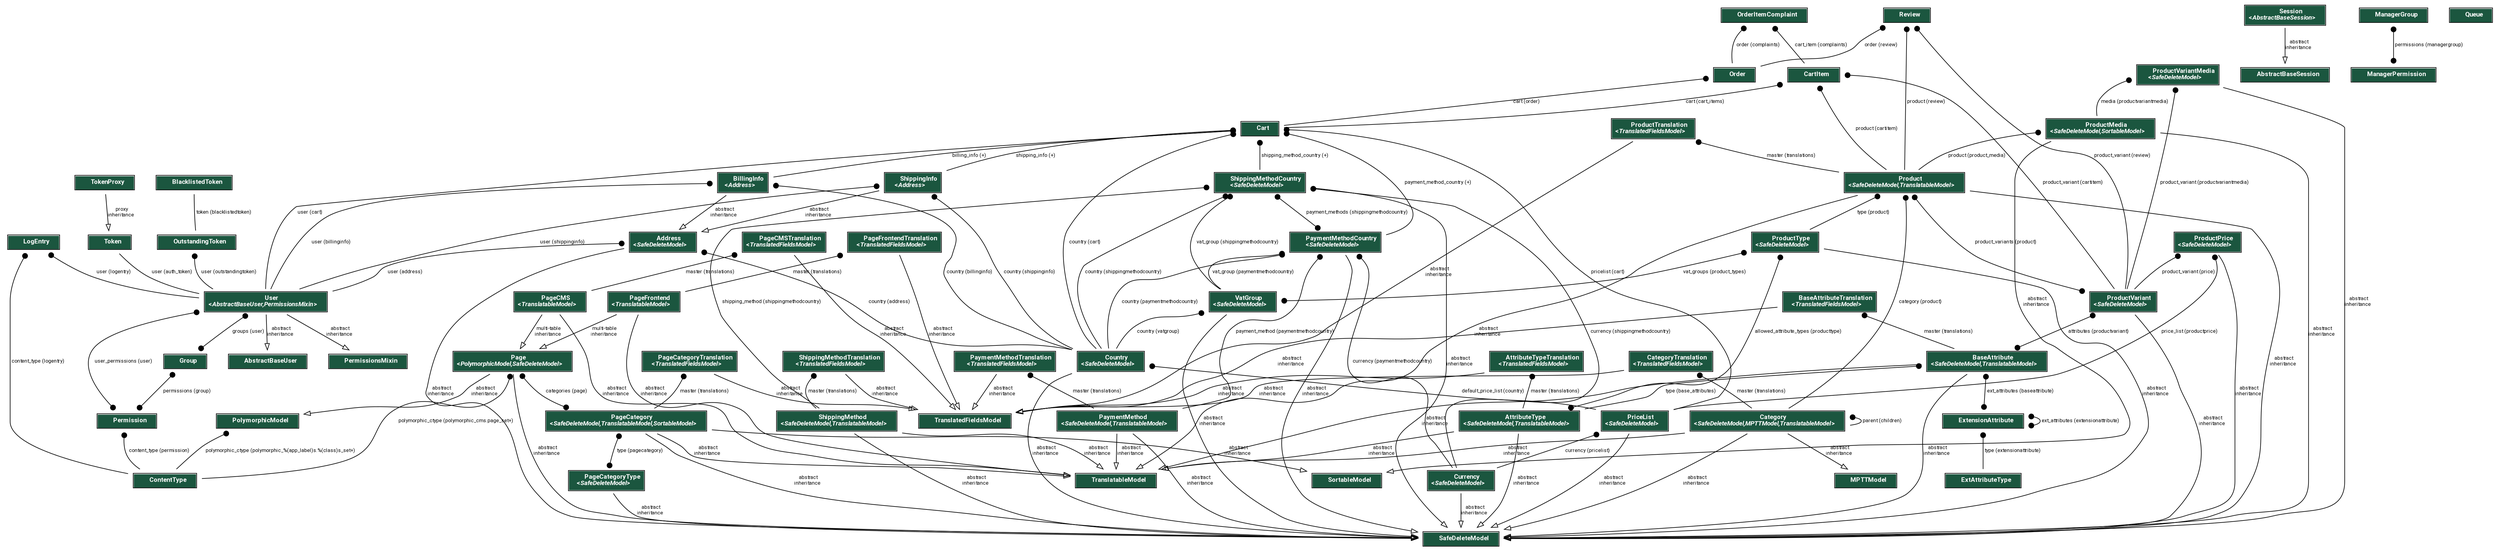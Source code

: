 digraph model_graph {
  // Dotfile by Django-Extensions graph_models
  // Created: 2023-07-15 16:05
  // Cli Options: -a -d -

  fontname = "Roboto"
  fontsize = 8
  splines  = true
  rankdir = "TB"

  node [
    fontname = "Roboto"
    fontsize = 8
    shape = "plaintext"
  ]

  edge [
    fontname = "Roboto"
    fontsize = 8
  ]

  // Labels


  django_contrib_admin_models_LogEntry [label=<
    <TABLE BGCOLOR="white" BORDER="1" CELLBORDER="0" CELLSPACING="0">
    <TR><TD COLSPAN="2" CELLPADDING="5" ALIGN="CENTER" BGCOLOR="#1b563f">
    <FONT FACE="Roboto" COLOR="white" POINT-SIZE="10"><B>
    LogEntry
    </B></FONT></TD></TR>
  
    </TABLE>
    >]




  django_contrib_auth_models_Permission [label=<
    <TABLE BGCOLOR="white" BORDER="1" CELLBORDER="0" CELLSPACING="0">
    <TR><TD COLSPAN="2" CELLPADDING="5" ALIGN="CENTER" BGCOLOR="#1b563f">
    <FONT FACE="Roboto" COLOR="white" POINT-SIZE="10"><B>
    Permission
    </B></FONT></TD></TR>
  
    </TABLE>
    >]

  django_contrib_auth_models_Group [label=<
    <TABLE BGCOLOR="white" BORDER="1" CELLBORDER="0" CELLSPACING="0">
    <TR><TD COLSPAN="2" CELLPADDING="5" ALIGN="CENTER" BGCOLOR="#1b563f">
    <FONT FACE="Roboto" COLOR="white" POINT-SIZE="10"><B>
    Group
    </B></FONT></TD></TR>
  
    </TABLE>
    >]




  django_contrib_contenttypes_models_ContentType [label=<
    <TABLE BGCOLOR="white" BORDER="1" CELLBORDER="0" CELLSPACING="0">
    <TR><TD COLSPAN="2" CELLPADDING="5" ALIGN="CENTER" BGCOLOR="#1b563f">
    <FONT FACE="Roboto" COLOR="white" POINT-SIZE="10"><B>
    ContentType
    </B></FONT></TD></TR>
  
    </TABLE>
    >]




  django_contrib_sessions_base_session_AbstractBaseSession [label=<
    <TABLE BGCOLOR="white" BORDER="1" CELLBORDER="0" CELLSPACING="0">
    <TR><TD COLSPAN="2" CELLPADDING="5" ALIGN="CENTER" BGCOLOR="#1b563f">
    <FONT FACE="Roboto" COLOR="white" POINT-SIZE="10"><B>
    AbstractBaseSession
    </B></FONT></TD></TR>
  
    </TABLE>
    >]

  django_contrib_sessions_models_Session [label=<
    <TABLE BGCOLOR="white" BORDER="1" CELLBORDER="0" CELLSPACING="0">
    <TR><TD COLSPAN="2" CELLPADDING="5" ALIGN="CENTER" BGCOLOR="#1b563f">
    <FONT FACE="Roboto" COLOR="white" POINT-SIZE="10"><B>
    Session<BR/>&lt;<FONT FACE="Roboto"><I>AbstractBaseSession</I></FONT>&gt;
    </B></FONT></TD></TR>
  
    </TABLE>
    >]




  parler_models_TranslatableModel [label=<
    <TABLE BGCOLOR="white" BORDER="1" CELLBORDER="0" CELLSPACING="0">
    <TR><TD COLSPAN="2" CELLPADDING="5" ALIGN="CENTER" BGCOLOR="#1b563f">
    <FONT FACE="Roboto" COLOR="white" POINT-SIZE="10"><B>
    TranslatableModel
    </B></FONT></TD></TR>
  
    </TABLE>
    >]

  core_safe_delete_SafeDeleteModel [label=<
    <TABLE BGCOLOR="white" BORDER="1" CELLBORDER="0" CELLSPACING="0">
    <TR><TD COLSPAN="2" CELLPADDING="5" ALIGN="CENTER" BGCOLOR="#1b563f">
    <FONT FACE="Roboto" COLOR="white" POINT-SIZE="10"><B>
    SafeDeleteModel
    </B></FONT></TD></TR>
  
    </TABLE>
    >]

  core_models_SortableModel [label=<
    <TABLE BGCOLOR="white" BORDER="1" CELLBORDER="0" CELLSPACING="0">
    <TR><TD COLSPAN="2" CELLPADDING="5" ALIGN="CENTER" BGCOLOR="#1b563f">
    <FONT FACE="Roboto" COLOR="white" POINT-SIZE="10"><B>
    SortableModel
    </B></FONT></TD></TR>
  
    </TABLE>
    >]

  polymorphic_models_PolymorphicModel [label=<
    <TABLE BGCOLOR="white" BORDER="1" CELLBORDER="0" CELLSPACING="0">
    <TR><TD COLSPAN="2" CELLPADDING="5" ALIGN="CENTER" BGCOLOR="#1b563f">
    <FONT FACE="Roboto" COLOR="white" POINT-SIZE="10"><B>
    PolymorphicModel
    </B></FONT></TD></TR>
  
    </TABLE>
    >]

  parler_models_TranslatedFieldsModel [label=<
    <TABLE BGCOLOR="white" BORDER="1" CELLBORDER="0" CELLSPACING="0">
    <TR><TD COLSPAN="2" CELLPADDING="5" ALIGN="CENTER" BGCOLOR="#1b563f">
    <FONT FACE="Roboto" COLOR="white" POINT-SIZE="10"><B>
    TranslatedFieldsModel
    </B></FONT></TD></TR>
  
    </TABLE>
    >]

  cms_models_PageCategoryType [label=<
    <TABLE BGCOLOR="white" BORDER="1" CELLBORDER="0" CELLSPACING="0">
    <TR><TD COLSPAN="2" CELLPADDING="5" ALIGN="CENTER" BGCOLOR="#1b563f">
    <FONT FACE="Roboto" COLOR="white" POINT-SIZE="10"><B>
    PageCategoryType<BR/>&lt;<FONT FACE="Roboto"><I>SafeDeleteModel</I></FONT>&gt;
    </B></FONT></TD></TR>
  
    </TABLE>
    >]

  cms_models_PageCategoryTranslation [label=<
    <TABLE BGCOLOR="white" BORDER="1" CELLBORDER="0" CELLSPACING="0">
    <TR><TD COLSPAN="2" CELLPADDING="5" ALIGN="CENTER" BGCOLOR="#1b563f">
    <FONT FACE="Roboto" COLOR="white" POINT-SIZE="10"><B>
    PageCategoryTranslation<BR/>&lt;<FONT FACE="Roboto"><I>TranslatedFieldsModel</I></FONT>&gt;
    </B></FONT></TD></TR>
  
    </TABLE>
    >]

  cms_models_PageCategory [label=<
    <TABLE BGCOLOR="white" BORDER="1" CELLBORDER="0" CELLSPACING="0">
    <TR><TD COLSPAN="2" CELLPADDING="5" ALIGN="CENTER" BGCOLOR="#1b563f">
    <FONT FACE="Roboto" COLOR="white" POINT-SIZE="10"><B>
    PageCategory<BR/>&lt;<FONT FACE="Roboto"><I>SafeDeleteModel,TranslatableModel,SortableModel</I></FONT>&gt;
    </B></FONT></TD></TR>
  
    </TABLE>
    >]

  cms_models_Page [label=<
    <TABLE BGCOLOR="white" BORDER="1" CELLBORDER="0" CELLSPACING="0">
    <TR><TD COLSPAN="2" CELLPADDING="5" ALIGN="CENTER" BGCOLOR="#1b563f">
    <FONT FACE="Roboto" COLOR="white" POINT-SIZE="10"><B>
    Page<BR/>&lt;<FONT FACE="Roboto"><I>PolymorphicModel,SafeDeleteModel</I></FONT>&gt;
    </B></FONT></TD></TR>
  
    </TABLE>
    >]

  cms_models_PageCMSTranslation [label=<
    <TABLE BGCOLOR="white" BORDER="1" CELLBORDER="0" CELLSPACING="0">
    <TR><TD COLSPAN="2" CELLPADDING="5" ALIGN="CENTER" BGCOLOR="#1b563f">
    <FONT FACE="Roboto" COLOR="white" POINT-SIZE="10"><B>
    PageCMSTranslation<BR/>&lt;<FONT FACE="Roboto"><I>TranslatedFieldsModel</I></FONT>&gt;
    </B></FONT></TD></TR>
  
    </TABLE>
    >]

  cms_models_PageCMS [label=<
    <TABLE BGCOLOR="white" BORDER="1" CELLBORDER="0" CELLSPACING="0">
    <TR><TD COLSPAN="2" CELLPADDING="5" ALIGN="CENTER" BGCOLOR="#1b563f">
    <FONT FACE="Roboto" COLOR="white" POINT-SIZE="10"><B>
    PageCMS<BR/>&lt;<FONT FACE="Roboto"><I>TranslatableModel</I></FONT>&gt;
    </B></FONT></TD></TR>
  
    </TABLE>
    >]

  cms_models_PageFrontendTranslation [label=<
    <TABLE BGCOLOR="white" BORDER="1" CELLBORDER="0" CELLSPACING="0">
    <TR><TD COLSPAN="2" CELLPADDING="5" ALIGN="CENTER" BGCOLOR="#1b563f">
    <FONT FACE="Roboto" COLOR="white" POINT-SIZE="10"><B>
    PageFrontendTranslation<BR/>&lt;<FONT FACE="Roboto"><I>TranslatedFieldsModel</I></FONT>&gt;
    </B></FONT></TD></TR>
  
    </TABLE>
    >]

  cms_models_PageFrontend [label=<
    <TABLE BGCOLOR="white" BORDER="1" CELLBORDER="0" CELLSPACING="0">
    <TR><TD COLSPAN="2" CELLPADDING="5" ALIGN="CENTER" BGCOLOR="#1b563f">
    <FONT FACE="Roboto" COLOR="white" POINT-SIZE="10"><B>
    PageFrontend<BR/>&lt;<FONT FACE="Roboto"><I>TranslatableModel</I></FONT>&gt;
    </B></FONT></TD></TR>
  
    </TABLE>
    >]




  parler_models_TranslatableModel [label=<
    <TABLE BGCOLOR="white" BORDER="1" CELLBORDER="0" CELLSPACING="0">
    <TR><TD COLSPAN="2" CELLPADDING="5" ALIGN="CENTER" BGCOLOR="#1b563f">
    <FONT FACE="Roboto" COLOR="white" POINT-SIZE="10"><B>
    TranslatableModel
    </B></FONT></TD></TR>
  
    </TABLE>
    >]

  parler_models_TranslatedFieldsModel [label=<
    <TABLE BGCOLOR="white" BORDER="1" CELLBORDER="0" CELLSPACING="0">
    <TR><TD COLSPAN="2" CELLPADDING="5" ALIGN="CENTER" BGCOLOR="#1b563f">
    <FONT FACE="Roboto" COLOR="white" POINT-SIZE="10"><B>
    TranslatedFieldsModel
    </B></FONT></TD></TR>
  
    </TABLE>
    >]

  core_safe_delete_SafeDeleteModel [label=<
    <TABLE BGCOLOR="white" BORDER="1" CELLBORDER="0" CELLSPACING="0">
    <TR><TD COLSPAN="2" CELLPADDING="5" ALIGN="CENTER" BGCOLOR="#1b563f">
    <FONT FACE="Roboto" COLOR="white" POINT-SIZE="10"><B>
    SafeDeleteModel
    </B></FONT></TD></TR>
  
    </TABLE>
    >]

  cart_models_ShippingMethodTranslation [label=<
    <TABLE BGCOLOR="white" BORDER="1" CELLBORDER="0" CELLSPACING="0">
    <TR><TD COLSPAN="2" CELLPADDING="5" ALIGN="CENTER" BGCOLOR="#1b563f">
    <FONT FACE="Roboto" COLOR="white" POINT-SIZE="10"><B>
    ShippingMethodTranslation<BR/>&lt;<FONT FACE="Roboto"><I>TranslatedFieldsModel</I></FONT>&gt;
    </B></FONT></TD></TR>
  
    </TABLE>
    >]

  cart_models_ShippingMethod [label=<
    <TABLE BGCOLOR="white" BORDER="1" CELLBORDER="0" CELLSPACING="0">
    <TR><TD COLSPAN="2" CELLPADDING="5" ALIGN="CENTER" BGCOLOR="#1b563f">
    <FONT FACE="Roboto" COLOR="white" POINT-SIZE="10"><B>
    ShippingMethod<BR/>&lt;<FONT FACE="Roboto"><I>SafeDeleteModel,TranslatableModel</I></FONT>&gt;
    </B></FONT></TD></TR>
  
    </TABLE>
    >]

  cart_models_ShippingMethodCountry [label=<
    <TABLE BGCOLOR="white" BORDER="1" CELLBORDER="0" CELLSPACING="0">
    <TR><TD COLSPAN="2" CELLPADDING="5" ALIGN="CENTER" BGCOLOR="#1b563f">
    <FONT FACE="Roboto" COLOR="white" POINT-SIZE="10"><B>
    ShippingMethodCountry<BR/>&lt;<FONT FACE="Roboto"><I>SafeDeleteModel</I></FONT>&gt;
    </B></FONT></TD></TR>
  
    </TABLE>
    >]

  cart_models_PaymentMethodTranslation [label=<
    <TABLE BGCOLOR="white" BORDER="1" CELLBORDER="0" CELLSPACING="0">
    <TR><TD COLSPAN="2" CELLPADDING="5" ALIGN="CENTER" BGCOLOR="#1b563f">
    <FONT FACE="Roboto" COLOR="white" POINT-SIZE="10"><B>
    PaymentMethodTranslation<BR/>&lt;<FONT FACE="Roboto"><I>TranslatedFieldsModel</I></FONT>&gt;
    </B></FONT></TD></TR>
  
    </TABLE>
    >]

  cart_models_PaymentMethod [label=<
    <TABLE BGCOLOR="white" BORDER="1" CELLBORDER="0" CELLSPACING="0">
    <TR><TD COLSPAN="2" CELLPADDING="5" ALIGN="CENTER" BGCOLOR="#1b563f">
    <FONT FACE="Roboto" COLOR="white" POINT-SIZE="10"><B>
    PaymentMethod<BR/>&lt;<FONT FACE="Roboto"><I>SafeDeleteModel,TranslatableModel</I></FONT>&gt;
    </B></FONT></TD></TR>
  
    </TABLE>
    >]

  cart_models_PaymentMethodCountry [label=<
    <TABLE BGCOLOR="white" BORDER="1" CELLBORDER="0" CELLSPACING="0">
    <TR><TD COLSPAN="2" CELLPADDING="5" ALIGN="CENTER" BGCOLOR="#1b563f">
    <FONT FACE="Roboto" COLOR="white" POINT-SIZE="10"><B>
    PaymentMethodCountry<BR/>&lt;<FONT FACE="Roboto"><I>SafeDeleteModel</I></FONT>&gt;
    </B></FONT></TD></TR>
  
    </TABLE>
    >]

  cart_models_Cart [label=<
    <TABLE BGCOLOR="white" BORDER="1" CELLBORDER="0" CELLSPACING="0">
    <TR><TD COLSPAN="2" CELLPADDING="5" ALIGN="CENTER" BGCOLOR="#1b563f">
    <FONT FACE="Roboto" COLOR="white" POINT-SIZE="10"><B>
    Cart
    </B></FONT></TD></TR>
  
    </TABLE>
    >]

  cart_models_CartItem [label=<
    <TABLE BGCOLOR="white" BORDER="1" CELLBORDER="0" CELLSPACING="0">
    <TR><TD COLSPAN="2" CELLPADDING="5" ALIGN="CENTER" BGCOLOR="#1b563f">
    <FONT FACE="Roboto" COLOR="white" POINT-SIZE="10"><B>
    CartItem
    </B></FONT></TD></TR>
  
    </TABLE>
    >]




  parler_models_TranslatableModel [label=<
    <TABLE BGCOLOR="white" BORDER="1" CELLBORDER="0" CELLSPACING="0">
    <TR><TD COLSPAN="2" CELLPADDING="5" ALIGN="CENTER" BGCOLOR="#1b563f">
    <FONT FACE="Roboto" COLOR="white" POINT-SIZE="10"><B>
    TranslatableModel
    </B></FONT></TD></TR>
  
    </TABLE>
    >]

  mptt_models_MPTTModel [label=<
    <TABLE BGCOLOR="white" BORDER="1" CELLBORDER="0" CELLSPACING="0">
    <TR><TD COLSPAN="2" CELLPADDING="5" ALIGN="CENTER" BGCOLOR="#1b563f">
    <FONT FACE="Roboto" COLOR="white" POINT-SIZE="10"><B>
    MPTTModel
    </B></FONT></TD></TR>
  
    </TABLE>
    >]

  parler_models_TranslatedFieldsModel [label=<
    <TABLE BGCOLOR="white" BORDER="1" CELLBORDER="0" CELLSPACING="0">
    <TR><TD COLSPAN="2" CELLPADDING="5" ALIGN="CENTER" BGCOLOR="#1b563f">
    <FONT FACE="Roboto" COLOR="white" POINT-SIZE="10"><B>
    TranslatedFieldsModel
    </B></FONT></TD></TR>
  
    </TABLE>
    >]

  core_safe_delete_SafeDeleteModel [label=<
    <TABLE BGCOLOR="white" BORDER="1" CELLBORDER="0" CELLSPACING="0">
    <TR><TD COLSPAN="2" CELLPADDING="5" ALIGN="CENTER" BGCOLOR="#1b563f">
    <FONT FACE="Roboto" COLOR="white" POINT-SIZE="10"><B>
    SafeDeleteModel
    </B></FONT></TD></TR>
  
    </TABLE>
    >]

  category_models_CategoryTranslation [label=<
    <TABLE BGCOLOR="white" BORDER="1" CELLBORDER="0" CELLSPACING="0">
    <TR><TD COLSPAN="2" CELLPADDING="5" ALIGN="CENTER" BGCOLOR="#1b563f">
    <FONT FACE="Roboto" COLOR="white" POINT-SIZE="10"><B>
    CategoryTranslation<BR/>&lt;<FONT FACE="Roboto"><I>TranslatedFieldsModel</I></FONT>&gt;
    </B></FONT></TD></TR>
  
    </TABLE>
    >]

  category_models_Category [label=<
    <TABLE BGCOLOR="white" BORDER="1" CELLBORDER="0" CELLSPACING="0">
    <TR><TD COLSPAN="2" CELLPADDING="5" ALIGN="CENTER" BGCOLOR="#1b563f">
    <FONT FACE="Roboto" COLOR="white" POINT-SIZE="10"><B>
    Category<BR/>&lt;<FONT FACE="Roboto"><I>SafeDeleteModel,MPTTModel,TranslatableModel</I></FONT>&gt;
    </B></FONT></TD></TR>
  
    </TABLE>
    >]




  country_models_Address [label=<
    <TABLE BGCOLOR="white" BORDER="1" CELLBORDER="0" CELLSPACING="0">
    <TR><TD COLSPAN="2" CELLPADDING="5" ALIGN="CENTER" BGCOLOR="#1b563f">
    <FONT FACE="Roboto" COLOR="white" POINT-SIZE="10"><B>
    Address<BR/>&lt;<FONT FACE="Roboto"><I>SafeDeleteModel</I></FONT>&gt;
    </B></FONT></TD></TR>
  
    </TABLE>
    >]

  core_safe_delete_SafeDeleteModel [label=<
    <TABLE BGCOLOR="white" BORDER="1" CELLBORDER="0" CELLSPACING="0">
    <TR><TD COLSPAN="2" CELLPADDING="5" ALIGN="CENTER" BGCOLOR="#1b563f">
    <FONT FACE="Roboto" COLOR="white" POINT-SIZE="10"><B>
    SafeDeleteModel
    </B></FONT></TD></TR>
  
    </TABLE>
    >]

  country_models_Country [label=<
    <TABLE BGCOLOR="white" BORDER="1" CELLBORDER="0" CELLSPACING="0">
    <TR><TD COLSPAN="2" CELLPADDING="5" ALIGN="CENTER" BGCOLOR="#1b563f">
    <FONT FACE="Roboto" COLOR="white" POINT-SIZE="10"><B>
    Country<BR/>&lt;<FONT FACE="Roboto"><I>SafeDeleteModel</I></FONT>&gt;
    </B></FONT></TD></TR>
  
    </TABLE>
    >]

  country_models_Currency [label=<
    <TABLE BGCOLOR="white" BORDER="1" CELLBORDER="0" CELLSPACING="0">
    <TR><TD COLSPAN="2" CELLPADDING="5" ALIGN="CENTER" BGCOLOR="#1b563f">
    <FONT FACE="Roboto" COLOR="white" POINT-SIZE="10"><B>
    Currency<BR/>&lt;<FONT FACE="Roboto"><I>SafeDeleteModel</I></FONT>&gt;
    </B></FONT></TD></TR>
  
    </TABLE>
    >]

  country_models_VatGroup [label=<
    <TABLE BGCOLOR="white" BORDER="1" CELLBORDER="0" CELLSPACING="0">
    <TR><TD COLSPAN="2" CELLPADDING="5" ALIGN="CENTER" BGCOLOR="#1b563f">
    <FONT FACE="Roboto" COLOR="white" POINT-SIZE="10"><B>
    VatGroup<BR/>&lt;<FONT FACE="Roboto"><I>SafeDeleteModel</I></FONT>&gt;
    </B></FONT></TD></TR>
  
    </TABLE>
    >]

  country_models_BillingInfo [label=<
    <TABLE BGCOLOR="white" BORDER="1" CELLBORDER="0" CELLSPACING="0">
    <TR><TD COLSPAN="2" CELLPADDING="5" ALIGN="CENTER" BGCOLOR="#1b563f">
    <FONT FACE="Roboto" COLOR="white" POINT-SIZE="10"><B>
    BillingInfo<BR/>&lt;<FONT FACE="Roboto"><I>Address</I></FONT>&gt;
    </B></FONT></TD></TR>
  
    </TABLE>
    >]

  country_models_ShippingInfo [label=<
    <TABLE BGCOLOR="white" BORDER="1" CELLBORDER="0" CELLSPACING="0">
    <TR><TD COLSPAN="2" CELLPADDING="5" ALIGN="CENTER" BGCOLOR="#1b563f">
    <FONT FACE="Roboto" COLOR="white" POINT-SIZE="10"><B>
    ShippingInfo<BR/>&lt;<FONT FACE="Roboto"><I>Address</I></FONT>&gt;
    </B></FONT></TD></TR>
  
    </TABLE>
    >]




  order_models_Order [label=<
    <TABLE BGCOLOR="white" BORDER="1" CELLBORDER="0" CELLSPACING="0">
    <TR><TD COLSPAN="2" CELLPADDING="5" ALIGN="CENTER" BGCOLOR="#1b563f">
    <FONT FACE="Roboto" COLOR="white" POINT-SIZE="10"><B>
    Order
    </B></FONT></TD></TR>
  
    </TABLE>
    >]

  order_models_OrderItemComplaint [label=<
    <TABLE BGCOLOR="white" BORDER="1" CELLBORDER="0" CELLSPACING="0">
    <TR><TD COLSPAN="2" CELLPADDING="5" ALIGN="CENTER" BGCOLOR="#1b563f">
    <FONT FACE="Roboto" COLOR="white" POINT-SIZE="10"><B>
    OrderItemComplaint
    </B></FONT></TD></TR>
  
    </TABLE>
    >]




  parler_models_TranslatableModel [label=<
    <TABLE BGCOLOR="white" BORDER="1" CELLBORDER="0" CELLSPACING="0">
    <TR><TD COLSPAN="2" CELLPADDING="5" ALIGN="CENTER" BGCOLOR="#1b563f">
    <FONT FACE="Roboto" COLOR="white" POINT-SIZE="10"><B>
    TranslatableModel
    </B></FONT></TD></TR>
  
    </TABLE>
    >]

  parler_models_TranslatedFieldsModel [label=<
    <TABLE BGCOLOR="white" BORDER="1" CELLBORDER="0" CELLSPACING="0">
    <TR><TD COLSPAN="2" CELLPADDING="5" ALIGN="CENTER" BGCOLOR="#1b563f">
    <FONT FACE="Roboto" COLOR="white" POINT-SIZE="10"><B>
    TranslatedFieldsModel
    </B></FONT></TD></TR>
  
    </TABLE>
    >]

  core_models_SortableModel [label=<
    <TABLE BGCOLOR="white" BORDER="1" CELLBORDER="0" CELLSPACING="0">
    <TR><TD COLSPAN="2" CELLPADDING="5" ALIGN="CENTER" BGCOLOR="#1b563f">
    <FONT FACE="Roboto" COLOR="white" POINT-SIZE="10"><B>
    SortableModel
    </B></FONT></TD></TR>
  
    </TABLE>
    >]

  core_safe_delete_SafeDeleteModel [label=<
    <TABLE BGCOLOR="white" BORDER="1" CELLBORDER="0" CELLSPACING="0">
    <TR><TD COLSPAN="2" CELLPADDING="5" ALIGN="CENTER" BGCOLOR="#1b563f">
    <FONT FACE="Roboto" COLOR="white" POINT-SIZE="10"><B>
    SafeDeleteModel
    </B></FONT></TD></TR>
  
    </TABLE>
    >]

  product_models_ProductVariant [label=<
    <TABLE BGCOLOR="white" BORDER="1" CELLBORDER="0" CELLSPACING="0">
    <TR><TD COLSPAN="2" CELLPADDING="5" ALIGN="CENTER" BGCOLOR="#1b563f">
    <FONT FACE="Roboto" COLOR="white" POINT-SIZE="10"><B>
    ProductVariant<BR/>&lt;<FONT FACE="Roboto"><I>SafeDeleteModel</I></FONT>&gt;
    </B></FONT></TD></TR>
  
    </TABLE>
    >]

  product_models_ProductType [label=<
    <TABLE BGCOLOR="white" BORDER="1" CELLBORDER="0" CELLSPACING="0">
    <TR><TD COLSPAN="2" CELLPADDING="5" ALIGN="CENTER" BGCOLOR="#1b563f">
    <FONT FACE="Roboto" COLOR="white" POINT-SIZE="10"><B>
    ProductType<BR/>&lt;<FONT FACE="Roboto"><I>SafeDeleteModel</I></FONT>&gt;
    </B></FONT></TD></TR>
  
    </TABLE>
    >]

  product_models_ProductTranslation [label=<
    <TABLE BGCOLOR="white" BORDER="1" CELLBORDER="0" CELLSPACING="0">
    <TR><TD COLSPAN="2" CELLPADDING="5" ALIGN="CENTER" BGCOLOR="#1b563f">
    <FONT FACE="Roboto" COLOR="white" POINT-SIZE="10"><B>
    ProductTranslation<BR/>&lt;<FONT FACE="Roboto"><I>TranslatedFieldsModel</I></FONT>&gt;
    </B></FONT></TD></TR>
  
    </TABLE>
    >]

  product_models_Product [label=<
    <TABLE BGCOLOR="white" BORDER="1" CELLBORDER="0" CELLSPACING="0">
    <TR><TD COLSPAN="2" CELLPADDING="5" ALIGN="CENTER" BGCOLOR="#1b563f">
    <FONT FACE="Roboto" COLOR="white" POINT-SIZE="10"><B>
    Product<BR/>&lt;<FONT FACE="Roboto"><I>SafeDeleteModel,TranslatableModel</I></FONT>&gt;
    </B></FONT></TD></TR>
  
    </TABLE>
    >]

  product_models_AttributeTypeTranslation [label=<
    <TABLE BGCOLOR="white" BORDER="1" CELLBORDER="0" CELLSPACING="0">
    <TR><TD COLSPAN="2" CELLPADDING="5" ALIGN="CENTER" BGCOLOR="#1b563f">
    <FONT FACE="Roboto" COLOR="white" POINT-SIZE="10"><B>
    AttributeTypeTranslation<BR/>&lt;<FONT FACE="Roboto"><I>TranslatedFieldsModel</I></FONT>&gt;
    </B></FONT></TD></TR>
  
    </TABLE>
    >]

  product_models_AttributeType [label=<
    <TABLE BGCOLOR="white" BORDER="1" CELLBORDER="0" CELLSPACING="0">
    <TR><TD COLSPAN="2" CELLPADDING="5" ALIGN="CENTER" BGCOLOR="#1b563f">
    <FONT FACE="Roboto" COLOR="white" POINT-SIZE="10"><B>
    AttributeType<BR/>&lt;<FONT FACE="Roboto"><I>SafeDeleteModel,TranslatableModel</I></FONT>&gt;
    </B></FONT></TD></TR>
  
    </TABLE>
    >]

  product_models_BaseAttributeTranslation [label=<
    <TABLE BGCOLOR="white" BORDER="1" CELLBORDER="0" CELLSPACING="0">
    <TR><TD COLSPAN="2" CELLPADDING="5" ALIGN="CENTER" BGCOLOR="#1b563f">
    <FONT FACE="Roboto" COLOR="white" POINT-SIZE="10"><B>
    BaseAttributeTranslation<BR/>&lt;<FONT FACE="Roboto"><I>TranslatedFieldsModel</I></FONT>&gt;
    </B></FONT></TD></TR>
  
    </TABLE>
    >]

  product_models_BaseAttribute [label=<
    <TABLE BGCOLOR="white" BORDER="1" CELLBORDER="0" CELLSPACING="0">
    <TR><TD COLSPAN="2" CELLPADDING="5" ALIGN="CENTER" BGCOLOR="#1b563f">
    <FONT FACE="Roboto" COLOR="white" POINT-SIZE="10"><B>
    BaseAttribute<BR/>&lt;<FONT FACE="Roboto"><I>SafeDeleteModel,TranslatableModel</I></FONT>&gt;
    </B></FONT></TD></TR>
  
    </TABLE>
    >]

  product_models_ExtAttributeType [label=<
    <TABLE BGCOLOR="white" BORDER="1" CELLBORDER="0" CELLSPACING="0">
    <TR><TD COLSPAN="2" CELLPADDING="5" ALIGN="CENTER" BGCOLOR="#1b563f">
    <FONT FACE="Roboto" COLOR="white" POINT-SIZE="10"><B>
    ExtAttributeType
    </B></FONT></TD></TR>
  
    </TABLE>
    >]

  product_models_ExtensionAttribute [label=<
    <TABLE BGCOLOR="white" BORDER="1" CELLBORDER="0" CELLSPACING="0">
    <TR><TD COLSPAN="2" CELLPADDING="5" ALIGN="CENTER" BGCOLOR="#1b563f">
    <FONT FACE="Roboto" COLOR="white" POINT-SIZE="10"><B>
    ExtensionAttribute
    </B></FONT></TD></TR>
  
    </TABLE>
    >]

  product_models_PriceList [label=<
    <TABLE BGCOLOR="white" BORDER="1" CELLBORDER="0" CELLSPACING="0">
    <TR><TD COLSPAN="2" CELLPADDING="5" ALIGN="CENTER" BGCOLOR="#1b563f">
    <FONT FACE="Roboto" COLOR="white" POINT-SIZE="10"><B>
    PriceList<BR/>&lt;<FONT FACE="Roboto"><I>SafeDeleteModel</I></FONT>&gt;
    </B></FONT></TD></TR>
  
    </TABLE>
    >]

  product_models_ProductPrice [label=<
    <TABLE BGCOLOR="white" BORDER="1" CELLBORDER="0" CELLSPACING="0">
    <TR><TD COLSPAN="2" CELLPADDING="5" ALIGN="CENTER" BGCOLOR="#1b563f">
    <FONT FACE="Roboto" COLOR="white" POINT-SIZE="10"><B>
    ProductPrice<BR/>&lt;<FONT FACE="Roboto"><I>SafeDeleteModel</I></FONT>&gt;
    </B></FONT></TD></TR>
  
    </TABLE>
    >]

  product_models_ProductMedia [label=<
    <TABLE BGCOLOR="white" BORDER="1" CELLBORDER="0" CELLSPACING="0">
    <TR><TD COLSPAN="2" CELLPADDING="5" ALIGN="CENTER" BGCOLOR="#1b563f">
    <FONT FACE="Roboto" COLOR="white" POINT-SIZE="10"><B>
    ProductMedia<BR/>&lt;<FONT FACE="Roboto"><I>SafeDeleteModel,SortableModel</I></FONT>&gt;
    </B></FONT></TD></TR>
  
    </TABLE>
    >]

  product_models_ProductVariantMedia [label=<
    <TABLE BGCOLOR="white" BORDER="1" CELLBORDER="0" CELLSPACING="0">
    <TR><TD COLSPAN="2" CELLPADDING="5" ALIGN="CENTER" BGCOLOR="#1b563f">
    <FONT FACE="Roboto" COLOR="white" POINT-SIZE="10"><B>
    ProductVariantMedia<BR/>&lt;<FONT FACE="Roboto"><I>SafeDeleteModel</I></FONT>&gt;
    </B></FONT></TD></TR>
  
    </TABLE>
    >]




  review_models_Review [label=<
    <TABLE BGCOLOR="white" BORDER="1" CELLBORDER="0" CELLSPACING="0">
    <TR><TD COLSPAN="2" CELLPADDING="5" ALIGN="CENTER" BGCOLOR="#1b563f">
    <FONT FACE="Roboto" COLOR="white" POINT-SIZE="10"><B>
    Review
    </B></FONT></TD></TR>
  
    </TABLE>
    >]




  django_contrib_auth_models_PermissionsMixin [label=<
    <TABLE BGCOLOR="white" BORDER="1" CELLBORDER="0" CELLSPACING="0">
    <TR><TD COLSPAN="2" CELLPADDING="5" ALIGN="CENTER" BGCOLOR="#1b563f">
    <FONT FACE="Roboto" COLOR="white" POINT-SIZE="10"><B>
    PermissionsMixin
    </B></FONT></TD></TR>
  
    </TABLE>
    >]

  django_contrib_auth_base_user_AbstractBaseUser [label=<
    <TABLE BGCOLOR="white" BORDER="1" CELLBORDER="0" CELLSPACING="0">
    <TR><TD COLSPAN="2" CELLPADDING="5" ALIGN="CENTER" BGCOLOR="#1b563f">
    <FONT FACE="Roboto" COLOR="white" POINT-SIZE="10"><B>
    AbstractBaseUser
    </B></FONT></TD></TR>
  
    </TABLE>
    >]

  user_models_User [label=<
    <TABLE BGCOLOR="white" BORDER="1" CELLBORDER="0" CELLSPACING="0">
    <TR><TD COLSPAN="2" CELLPADDING="5" ALIGN="CENTER" BGCOLOR="#1b563f">
    <FONT FACE="Roboto" COLOR="white" POINT-SIZE="10"><B>
    User<BR/>&lt;<FONT FACE="Roboto"><I>AbstractBaseUser,PermissionsMixin</I></FONT>&gt;
    </B></FONT></TD></TR>
  
    </TABLE>
    >]




  roles_models_ManagerPermission [label=<
    <TABLE BGCOLOR="white" BORDER="1" CELLBORDER="0" CELLSPACING="0">
    <TR><TD COLSPAN="2" CELLPADDING="5" ALIGN="CENTER" BGCOLOR="#1b563f">
    <FONT FACE="Roboto" COLOR="white" POINT-SIZE="10"><B>
    ManagerPermission
    </B></FONT></TD></TR>
  
    </TABLE>
    >]

  roles_models_ManagerGroup [label=<
    <TABLE BGCOLOR="white" BORDER="1" CELLBORDER="0" CELLSPACING="0">
    <TR><TD COLSPAN="2" CELLPADDING="5" ALIGN="CENTER" BGCOLOR="#1b563f">
    <FONT FACE="Roboto" COLOR="white" POINT-SIZE="10"><B>
    ManagerGroup
    </B></FONT></TD></TR>
  
    </TABLE>
    >]




  rest_framework_authtoken_models_Token [label=<
    <TABLE BGCOLOR="white" BORDER="1" CELLBORDER="0" CELLSPACING="0">
    <TR><TD COLSPAN="2" CELLPADDING="5" ALIGN="CENTER" BGCOLOR="#1b563f">
    <FONT FACE="Roboto" COLOR="white" POINT-SIZE="10"><B>
    Token
    </B></FONT></TD></TR>
  
    </TABLE>
    >]

  rest_framework_authtoken_models_TokenProxy [label=<
    <TABLE BGCOLOR="white" BORDER="1" CELLBORDER="0" CELLSPACING="0">
    <TR><TD COLSPAN="2" CELLPADDING="5" ALIGN="CENTER" BGCOLOR="#1b563f">
    <FONT FACE="Roboto" COLOR="white" POINT-SIZE="10"><B>
    TokenProxy
    </B></FONT></TD></TR>
  
    </TABLE>
    >]




  rest_framework_simplejwt_token_blacklist_models_OutstandingToken [label=<
    <TABLE BGCOLOR="white" BORDER="1" CELLBORDER="0" CELLSPACING="0">
    <TR><TD COLSPAN="2" CELLPADDING="5" ALIGN="CENTER" BGCOLOR="#1b563f">
    <FONT FACE="Roboto" COLOR="white" POINT-SIZE="10"><B>
    OutstandingToken
    </B></FONT></TD></TR>
  
    </TABLE>
    >]

  rest_framework_simplejwt_token_blacklist_models_BlacklistedToken [label=<
    <TABLE BGCOLOR="white" BORDER="1" CELLBORDER="0" CELLSPACING="0">
    <TR><TD COLSPAN="2" CELLPADDING="5" ALIGN="CENTER" BGCOLOR="#1b563f">
    <FONT FACE="Roboto" COLOR="white" POINT-SIZE="10"><B>
    BlacklistedToken
    </B></FONT></TD></TR>
  
    </TABLE>
    >]




  django_rq_models_Queue [label=<
    <TABLE BGCOLOR="white" BORDER="1" CELLBORDER="0" CELLSPACING="0">
    <TR><TD COLSPAN="2" CELLPADDING="5" ALIGN="CENTER" BGCOLOR="#1b563f">
    <FONT FACE="Roboto" COLOR="white" POINT-SIZE="10"><B>
    Queue
    </B></FONT></TD></TR>
  
    </TABLE>
    >]




  // Relations

  django_contrib_admin_models_LogEntry -> user_models_User
  [label=" user (logentry)"] [arrowhead=none, arrowtail=dot, dir=both];

  django_contrib_admin_models_LogEntry -> django_contrib_contenttypes_models_ContentType
  [label=" content_type (logentry)"] [arrowhead=none, arrowtail=dot, dir=both];


  django_contrib_auth_models_Permission -> django_contrib_contenttypes_models_ContentType
  [label=" content_type (permission)"] [arrowhead=none, arrowtail=dot, dir=both];

  django_contrib_auth_models_Group -> django_contrib_auth_models_Permission
  [label=" permissions (group)"] [arrowhead=dot arrowtail=dot, dir=both];



  django_contrib_sessions_models_Session -> django_contrib_sessions_base_session_AbstractBaseSession
  [label=" abstract\ninheritance"] [arrowhead=empty, arrowtail=none, dir=both];


  polymorphic_models_PolymorphicModel -> django_contrib_contenttypes_models_ContentType
  [label=" polymorphic_ctype (polymorphic_%(app_label)s.%(class)s_set+)"] [arrowhead=none, arrowtail=dot, dir=both];

  cms_models_PageCategoryType -> core_safe_delete_SafeDeleteModel
  [label=" abstract\ninheritance"] [arrowhead=empty, arrowtail=none, dir=both];

  cms_models_PageCategoryTranslation -> cms_models_PageCategory
  [label=" master (translations)"] [arrowhead=none, arrowtail=dot, dir=both];

  cms_models_PageCategoryTranslation -> parler_models_TranslatedFieldsModel
  [label=" abstract\ninheritance"] [arrowhead=empty, arrowtail=none, dir=both];

  cms_models_PageCategory -> cms_models_PageCategoryType
  [label=" type (pagecategory)"] [arrowhead=dot arrowtail=dot, dir=both];

  cms_models_PageCategory -> core_safe_delete_SafeDeleteModel
  [label=" abstract\ninheritance"] [arrowhead=empty, arrowtail=none, dir=both];

  cms_models_PageCategory -> parler_models_TranslatableModel
  [label=" abstract\ninheritance"] [arrowhead=empty, arrowtail=none, dir=both];

  cms_models_PageCategory -> core_models_SortableModel
  [label=" abstract\ninheritance"] [arrowhead=empty, arrowtail=none, dir=both];

  cms_models_Page -> django_contrib_contenttypes_models_ContentType
  [label=" polymorphic_ctype (polymorphic_cms.page_set+)"] [arrowhead=none, arrowtail=dot, dir=both];

  cms_models_Page -> cms_models_PageCategory
  [label=" categories (page)"] [arrowhead=dot arrowtail=dot, dir=both];

  cms_models_Page -> polymorphic_models_PolymorphicModel
  [label=" abstract\ninheritance"] [arrowhead=empty, arrowtail=none, dir=both];

  cms_models_Page -> core_safe_delete_SafeDeleteModel
  [label=" abstract\ninheritance"] [arrowhead=empty, arrowtail=none, dir=both];

  cms_models_PageCMSTranslation -> cms_models_PageCMS
  [label=" master (translations)"] [arrowhead=none, arrowtail=dot, dir=both];

  cms_models_PageCMSTranslation -> parler_models_TranslatedFieldsModel
  [label=" abstract\ninheritance"] [arrowhead=empty, arrowtail=none, dir=both];

  cms_models_PageCMS -> cms_models_Page
  [label=" multi-table\ninheritance"] [arrowhead=empty, arrowtail=none, dir=both];

  cms_models_PageCMS -> parler_models_TranslatableModel
  [label=" abstract\ninheritance"] [arrowhead=empty, arrowtail=none, dir=both];

  cms_models_PageFrontendTranslation -> cms_models_PageFrontend
  [label=" master (translations)"] [arrowhead=none, arrowtail=dot, dir=both];

  cms_models_PageFrontendTranslation -> parler_models_TranslatedFieldsModel
  [label=" abstract\ninheritance"] [arrowhead=empty, arrowtail=none, dir=both];

  cms_models_PageFrontend -> cms_models_Page
  [label=" multi-table\ninheritance"] [arrowhead=empty, arrowtail=none, dir=both];

  cms_models_PageFrontend -> parler_models_TranslatableModel
  [label=" abstract\ninheritance"] [arrowhead=empty, arrowtail=none, dir=both];


  cart_models_ShippingMethodTranslation -> cart_models_ShippingMethod
  [label=" master (translations)"] [arrowhead=none, arrowtail=dot, dir=both];

  cart_models_ShippingMethodTranslation -> parler_models_TranslatedFieldsModel
  [label=" abstract\ninheritance"] [arrowhead=empty, arrowtail=none, dir=both];

  cart_models_ShippingMethod -> core_safe_delete_SafeDeleteModel
  [label=" abstract\ninheritance"] [arrowhead=empty, arrowtail=none, dir=both];

  cart_models_ShippingMethod -> parler_models_TranslatableModel
  [label=" abstract\ninheritance"] [arrowhead=empty, arrowtail=none, dir=both];

  cart_models_ShippingMethodCountry -> cart_models_ShippingMethod
  [label=" shipping_method (shippingmethodcountry)"] [arrowhead=none, arrowtail=dot, dir=both];

  cart_models_ShippingMethodCountry -> country_models_Country
  [label=" country (shippingmethodcountry)"] [arrowhead=none, arrowtail=dot, dir=both];

  cart_models_ShippingMethodCountry -> country_models_Currency
  [label=" currency (shippingmethodcountry)"] [arrowhead=none, arrowtail=dot, dir=both];

  cart_models_ShippingMethodCountry -> country_models_VatGroup
  [label=" vat_group (shippingmethodcountry)"] [arrowhead=none, arrowtail=dot, dir=both];

  cart_models_ShippingMethodCountry -> cart_models_PaymentMethodCountry
  [label=" payment_methods (shippingmethodcountry)"] [arrowhead=dot arrowtail=dot, dir=both];

  cart_models_ShippingMethodCountry -> core_safe_delete_SafeDeleteModel
  [label=" abstract\ninheritance"] [arrowhead=empty, arrowtail=none, dir=both];

  cart_models_PaymentMethodTranslation -> cart_models_PaymentMethod
  [label=" master (translations)"] [arrowhead=none, arrowtail=dot, dir=both];

  cart_models_PaymentMethodTranslation -> parler_models_TranslatedFieldsModel
  [label=" abstract\ninheritance"] [arrowhead=empty, arrowtail=none, dir=both];

  cart_models_PaymentMethod -> core_safe_delete_SafeDeleteModel
  [label=" abstract\ninheritance"] [arrowhead=empty, arrowtail=none, dir=both];

  cart_models_PaymentMethod -> parler_models_TranslatableModel
  [label=" abstract\ninheritance"] [arrowhead=empty, arrowtail=none, dir=both];

  cart_models_PaymentMethodCountry -> cart_models_PaymentMethod
  [label=" payment_method (paymentmethodcountry)"] [arrowhead=none, arrowtail=dot, dir=both];

  cart_models_PaymentMethodCountry -> country_models_Country
  [label=" country (paymentmethodcountry)"] [arrowhead=none, arrowtail=dot, dir=both];

  cart_models_PaymentMethodCountry -> country_models_Currency
  [label=" currency (paymentmethodcountry)"] [arrowhead=none, arrowtail=dot, dir=both];

  cart_models_PaymentMethodCountry -> country_models_VatGroup
  [label=" vat_group (paymentmethodcountry)"] [arrowhead=none, arrowtail=dot, dir=both];

  cart_models_PaymentMethodCountry -> core_safe_delete_SafeDeleteModel
  [label=" abstract\ninheritance"] [arrowhead=empty, arrowtail=none, dir=both];

  cart_models_Cart -> country_models_Country
  [label=" country (cart)"] [arrowhead=none, arrowtail=dot, dir=both];

  cart_models_Cart -> product_models_PriceList
  [label=" pricelist (cart)"] [arrowhead=none, arrowtail=dot, dir=both];

  cart_models_Cart -> user_models_User
  [label=" user (cart)"] [arrowhead=none, arrowtail=dot, dir=both];

  cart_models_Cart -> country_models_BillingInfo
  [label=" billing_info (+)"] [arrowhead=none, arrowtail=dot, dir=both];

  cart_models_Cart -> country_models_ShippingInfo
  [label=" shipping_info (+)"] [arrowhead=none, arrowtail=dot, dir=both];

  cart_models_Cart -> cart_models_PaymentMethodCountry
  [label=" payment_method_country (+)"] [arrowhead=none, arrowtail=dot, dir=both];

  cart_models_Cart -> cart_models_ShippingMethodCountry
  [label=" shipping_method_country (+)"] [arrowhead=none, arrowtail=dot, dir=both];

  cart_models_CartItem -> cart_models_Cart
  [label=" cart (cart_items)"] [arrowhead=none, arrowtail=dot, dir=both];

  cart_models_CartItem -> product_models_ProductVariant
  [label=" product_variant (cartitem)"] [arrowhead=none, arrowtail=dot, dir=both];

  cart_models_CartItem -> product_models_Product
  [label=" product (cartitem)"] [arrowhead=none, arrowtail=dot, dir=both];


  category_models_CategoryTranslation -> category_models_Category
  [label=" master (translations)"] [arrowhead=none, arrowtail=dot, dir=both];

  category_models_CategoryTranslation -> parler_models_TranslatedFieldsModel
  [label=" abstract\ninheritance"] [arrowhead=empty, arrowtail=none, dir=both];

  category_models_Category -> category_models_Category
  [label=" parent (children)"] [arrowhead=none, arrowtail=dot, dir=both];

  category_models_Category -> core_safe_delete_SafeDeleteModel
  [label=" abstract\ninheritance"] [arrowhead=empty, arrowtail=none, dir=both];

  category_models_Category -> mptt_models_MPTTModel
  [label=" abstract\ninheritance"] [arrowhead=empty, arrowtail=none, dir=both];

  category_models_Category -> parler_models_TranslatableModel
  [label=" abstract\ninheritance"] [arrowhead=empty, arrowtail=none, dir=both];


  country_models_Address -> user_models_User
  [label=" user (address)"] [arrowhead=none, arrowtail=dot, dir=both];

  country_models_Address -> country_models_Country
  [label=" country (address)"] [arrowhead=none, arrowtail=dot, dir=both];

  country_models_Address -> core_safe_delete_SafeDeleteModel
  [label=" abstract\ninheritance"] [arrowhead=empty, arrowtail=none, dir=both];

  country_models_Country -> product_models_PriceList
  [label=" default_price_list (country)"] [arrowhead=none, arrowtail=dot, dir=both];

  country_models_Country -> core_safe_delete_SafeDeleteModel
  [label=" abstract\ninheritance"] [arrowhead=empty, arrowtail=none, dir=both];

  country_models_Currency -> core_safe_delete_SafeDeleteModel
  [label=" abstract\ninheritance"] [arrowhead=empty, arrowtail=none, dir=both];

  country_models_VatGroup -> country_models_Country
  [label=" country (vatgroup)"] [arrowhead=none, arrowtail=dot, dir=both];

  country_models_VatGroup -> core_safe_delete_SafeDeleteModel
  [label=" abstract\ninheritance"] [arrowhead=empty, arrowtail=none, dir=both];

  country_models_BillingInfo -> user_models_User
  [label=" user (billinginfo)"] [arrowhead=none, arrowtail=dot, dir=both];

  country_models_BillingInfo -> country_models_Country
  [label=" country (billinginfo)"] [arrowhead=none, arrowtail=dot, dir=both];

  country_models_BillingInfo -> country_models_Address
  [label=" abstract\ninheritance"] [arrowhead=empty, arrowtail=none, dir=both];

  country_models_ShippingInfo -> user_models_User
  [label=" user (shippinginfo)"] [arrowhead=none, arrowtail=dot, dir=both];

  country_models_ShippingInfo -> country_models_Country
  [label=" country (shippinginfo)"] [arrowhead=none, arrowtail=dot, dir=both];

  country_models_ShippingInfo -> country_models_Address
  [label=" abstract\ninheritance"] [arrowhead=empty, arrowtail=none, dir=both];


  order_models_Order -> cart_models_Cart
  [label=" cart (order)"] [arrowhead=none, arrowtail=dot, dir=both];

  order_models_OrderItemComplaint -> cart_models_CartItem
  [label=" cart_item (complaints)"] [arrowhead=none, arrowtail=dot, dir=both];

  order_models_OrderItemComplaint -> order_models_Order
  [label=" order (complaints)"] [arrowhead=none, arrowtail=dot, dir=both];


  product_models_ProductVariant -> product_models_BaseAttribute
  [label=" attributes (productvariant)"] [arrowhead=dot arrowtail=dot, dir=both];

  product_models_ProductVariant -> core_safe_delete_SafeDeleteModel
  [label=" abstract\ninheritance"] [arrowhead=empty, arrowtail=none, dir=both];

  product_models_ProductType -> product_models_AttributeType
  [label=" allowed_attribute_types (producttype)"] [arrowhead=dot arrowtail=dot, dir=both];

  product_models_ProductType -> country_models_VatGroup
  [label=" vat_groups (product_types)"] [arrowhead=dot arrowtail=dot, dir=both];

  product_models_ProductType -> core_safe_delete_SafeDeleteModel
  [label=" abstract\ninheritance"] [arrowhead=empty, arrowtail=none, dir=both];

  product_models_ProductTranslation -> product_models_Product
  [label=" master (translations)"] [arrowhead=none, arrowtail=dot, dir=both];

  product_models_ProductTranslation -> parler_models_TranslatedFieldsModel
  [label=" abstract\ninheritance"] [arrowhead=empty, arrowtail=none, dir=both];

  product_models_Product -> product_models_ProductType
  [label=" type (product)"] [arrowhead=none, arrowtail=dot, dir=both];

  product_models_Product -> category_models_Category
  [label=" category (product)"] [arrowhead=none, arrowtail=dot, dir=both];

  product_models_Product -> product_models_ProductVariant
  [label=" product_variants (product)"] [arrowhead=dot arrowtail=dot, dir=both];

  product_models_Product -> core_safe_delete_SafeDeleteModel
  [label=" abstract\ninheritance"] [arrowhead=empty, arrowtail=none, dir=both];

  product_models_Product -> parler_models_TranslatableModel
  [label=" abstract\ninheritance"] [arrowhead=empty, arrowtail=none, dir=both];

  product_models_AttributeTypeTranslation -> product_models_AttributeType
  [label=" master (translations)"] [arrowhead=none, arrowtail=dot, dir=both];

  product_models_AttributeTypeTranslation -> parler_models_TranslatedFieldsModel
  [label=" abstract\ninheritance"] [arrowhead=empty, arrowtail=none, dir=both];

  product_models_AttributeType -> core_safe_delete_SafeDeleteModel
  [label=" abstract\ninheritance"] [arrowhead=empty, arrowtail=none, dir=both];

  product_models_AttributeType -> parler_models_TranslatableModel
  [label=" abstract\ninheritance"] [arrowhead=empty, arrowtail=none, dir=both];

  product_models_BaseAttributeTranslation -> product_models_BaseAttribute
  [label=" master (translations)"] [arrowhead=none, arrowtail=dot, dir=both];

  product_models_BaseAttributeTranslation -> parler_models_TranslatedFieldsModel
  [label=" abstract\ninheritance"] [arrowhead=empty, arrowtail=none, dir=both];

  product_models_BaseAttribute -> product_models_AttributeType
  [label=" type (base_attributes)"] [arrowhead=none, arrowtail=dot, dir=both];

  product_models_BaseAttribute -> product_models_ExtensionAttribute
  [label=" ext_attributes (baseattribute)"] [arrowhead=dot arrowtail=dot, dir=both];

  product_models_BaseAttribute -> core_safe_delete_SafeDeleteModel
  [label=" abstract\ninheritance"] [arrowhead=empty, arrowtail=none, dir=both];

  product_models_BaseAttribute -> parler_models_TranslatableModel
  [label=" abstract\ninheritance"] [arrowhead=empty, arrowtail=none, dir=both];

  product_models_ExtensionAttribute -> product_models_ExtAttributeType
  [label=" type (extensionattribute)"] [arrowhead=none, arrowtail=dot, dir=both];

  product_models_ExtensionAttribute -> product_models_ExtensionAttribute
  [label=" ext_attributes (extensionattribute)"] [arrowhead=dot arrowtail=dot, dir=both];

  product_models_PriceList -> country_models_Currency
  [label=" currency (pricelist)"] [arrowhead=none, arrowtail=dot, dir=both];

  product_models_PriceList -> core_safe_delete_SafeDeleteModel
  [label=" abstract\ninheritance"] [arrowhead=empty, arrowtail=none, dir=both];

  product_models_ProductPrice -> product_models_PriceList
  [label=" price_list (productprice)"] [arrowhead=none, arrowtail=dot, dir=both];

  product_models_ProductPrice -> product_models_ProductVariant
  [label=" product_variant (price)"] [arrowhead=none, arrowtail=dot, dir=both];

  product_models_ProductPrice -> core_safe_delete_SafeDeleteModel
  [label=" abstract\ninheritance"] [arrowhead=empty, arrowtail=none, dir=both];

  product_models_ProductMedia -> product_models_Product
  [label=" product (product_media)"] [arrowhead=none, arrowtail=dot, dir=both];

  product_models_ProductMedia -> core_safe_delete_SafeDeleteModel
  [label=" abstract\ninheritance"] [arrowhead=empty, arrowtail=none, dir=both];

  product_models_ProductMedia -> core_models_SortableModel
  [label=" abstract\ninheritance"] [arrowhead=empty, arrowtail=none, dir=both];

  product_models_ProductVariantMedia -> product_models_ProductVariant
  [label=" product_variant (productvariantmedia)"] [arrowhead=none, arrowtail=dot, dir=both];

  product_models_ProductVariantMedia -> product_models_ProductMedia
  [label=" media (productvariantmedia)"] [arrowhead=none, arrowtail=dot, dir=both];

  product_models_ProductVariantMedia -> core_safe_delete_SafeDeleteModel
  [label=" abstract\ninheritance"] [arrowhead=empty, arrowtail=none, dir=both];


  review_models_Review -> product_models_ProductVariant
  [label=" product_variant (review)"] [arrowhead=none, arrowtail=dot, dir=both];

  review_models_Review -> product_models_Product
  [label=" product (review)"] [arrowhead=none, arrowtail=dot, dir=both];

  review_models_Review -> order_models_Order
  [label=" order (review)"] [arrowhead=none, arrowtail=dot, dir=both];


  user_models_User -> django_contrib_auth_models_Group
  [label=" groups (user)"] [arrowhead=dot arrowtail=dot, dir=both];

  user_models_User -> django_contrib_auth_models_Permission
  [label=" user_permissions (user)"] [arrowhead=dot arrowtail=dot, dir=both];

  user_models_User -> django_contrib_auth_base_user_AbstractBaseUser
  [label=" abstract\ninheritance"] [arrowhead=empty, arrowtail=none, dir=both];

  user_models_User -> django_contrib_auth_models_PermissionsMixin
  [label=" abstract\ninheritance"] [arrowhead=empty, arrowtail=none, dir=both];


  roles_models_ManagerGroup -> roles_models_ManagerPermission
  [label=" permissions (managergroup)"] [arrowhead=dot arrowtail=dot, dir=both];


  rest_framework_authtoken_models_Token -> user_models_User
  [label=" user (auth_token)"] [arrowhead=none, arrowtail=none, dir=both];

  rest_framework_authtoken_models_TokenProxy -> rest_framework_authtoken_models_Token
  [label=" proxy\ninheritance"] [arrowhead=empty, arrowtail=none, dir=both];


  rest_framework_simplejwt_token_blacklist_models_OutstandingToken -> user_models_User
  [label=" user (outstandingtoken)"] [arrowhead=none, arrowtail=dot, dir=both];

  rest_framework_simplejwt_token_blacklist_models_BlacklistedToken -> rest_framework_simplejwt_token_blacklist_models_OutstandingToken
  [label=" token (blacklistedtoken)"] [arrowhead=none, arrowtail=none, dir=both];



}
